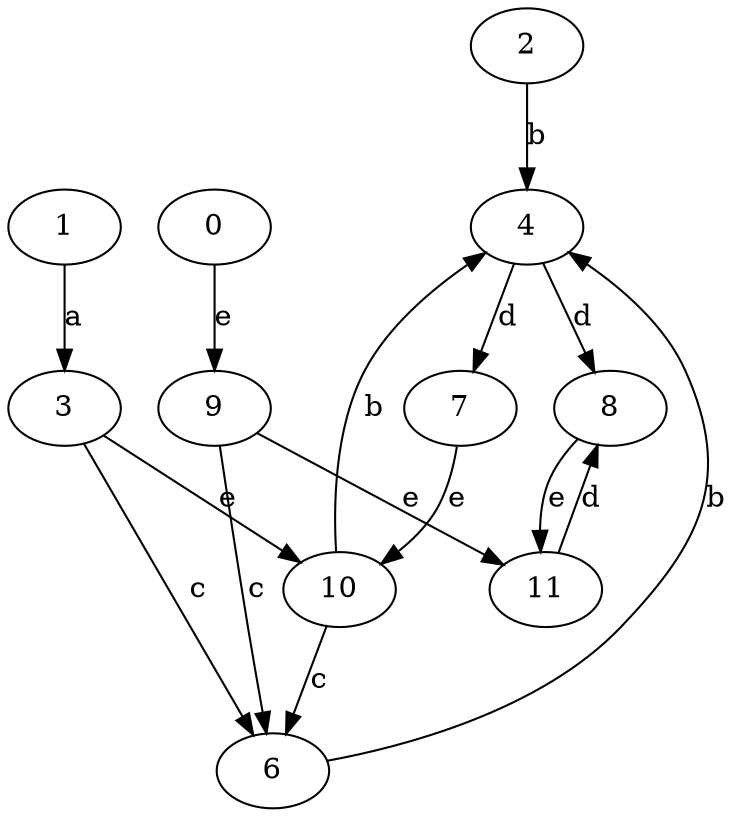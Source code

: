strict digraph  {
2;
0;
3;
4;
6;
7;
8;
9;
10;
1;
11;
2 -> 4  [label=b];
0 -> 9  [label=e];
3 -> 6  [label=c];
3 -> 10  [label=e];
4 -> 7  [label=d];
4 -> 8  [label=d];
6 -> 4  [label=b];
7 -> 10  [label=e];
8 -> 11  [label=e];
9 -> 6  [label=c];
9 -> 11  [label=e];
10 -> 4  [label=b];
10 -> 6  [label=c];
1 -> 3  [label=a];
11 -> 8  [label=d];
}
